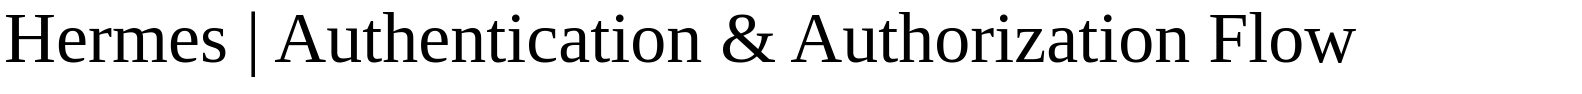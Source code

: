 <mxfile version="21.6.8" type="device">
  <diagram name="Page-1" id="q3S2QjX9gyD81P1RehTN">
    <mxGraphModel dx="2522" dy="941" grid="1" gridSize="10" guides="1" tooltips="1" connect="1" arrows="1" fold="1" page="1" pageScale="1" pageWidth="850" pageHeight="1100" math="0" shadow="0">
      <root>
        <mxCell id="0" />
        <mxCell id="1" parent="0" />
        <mxCell id="OTcUVmgOxmmX5ECnhi8r-2" value="&lt;p style=&quot;line-height: 120%;&quot;&gt;&lt;font style=&quot;font-size: 36px;&quot; data-font-src=&quot;https://fonts.googleapis.com/css?family=Fredericka+the+Great&quot; face=&quot;Fredericka the Great&quot;&gt;Hermes | Authentication &amp;amp; Authorization Flow&lt;/font&gt;&lt;/p&gt;" style="text;html=1;strokeColor=none;fillColor=none;align=left;verticalAlign=middle;whiteSpace=wrap;rounded=0;" vertex="1" parent="1">
          <mxGeometry x="40" y="50" width="790" height="30" as="geometry" />
        </mxCell>
      </root>
    </mxGraphModel>
  </diagram>
</mxfile>
